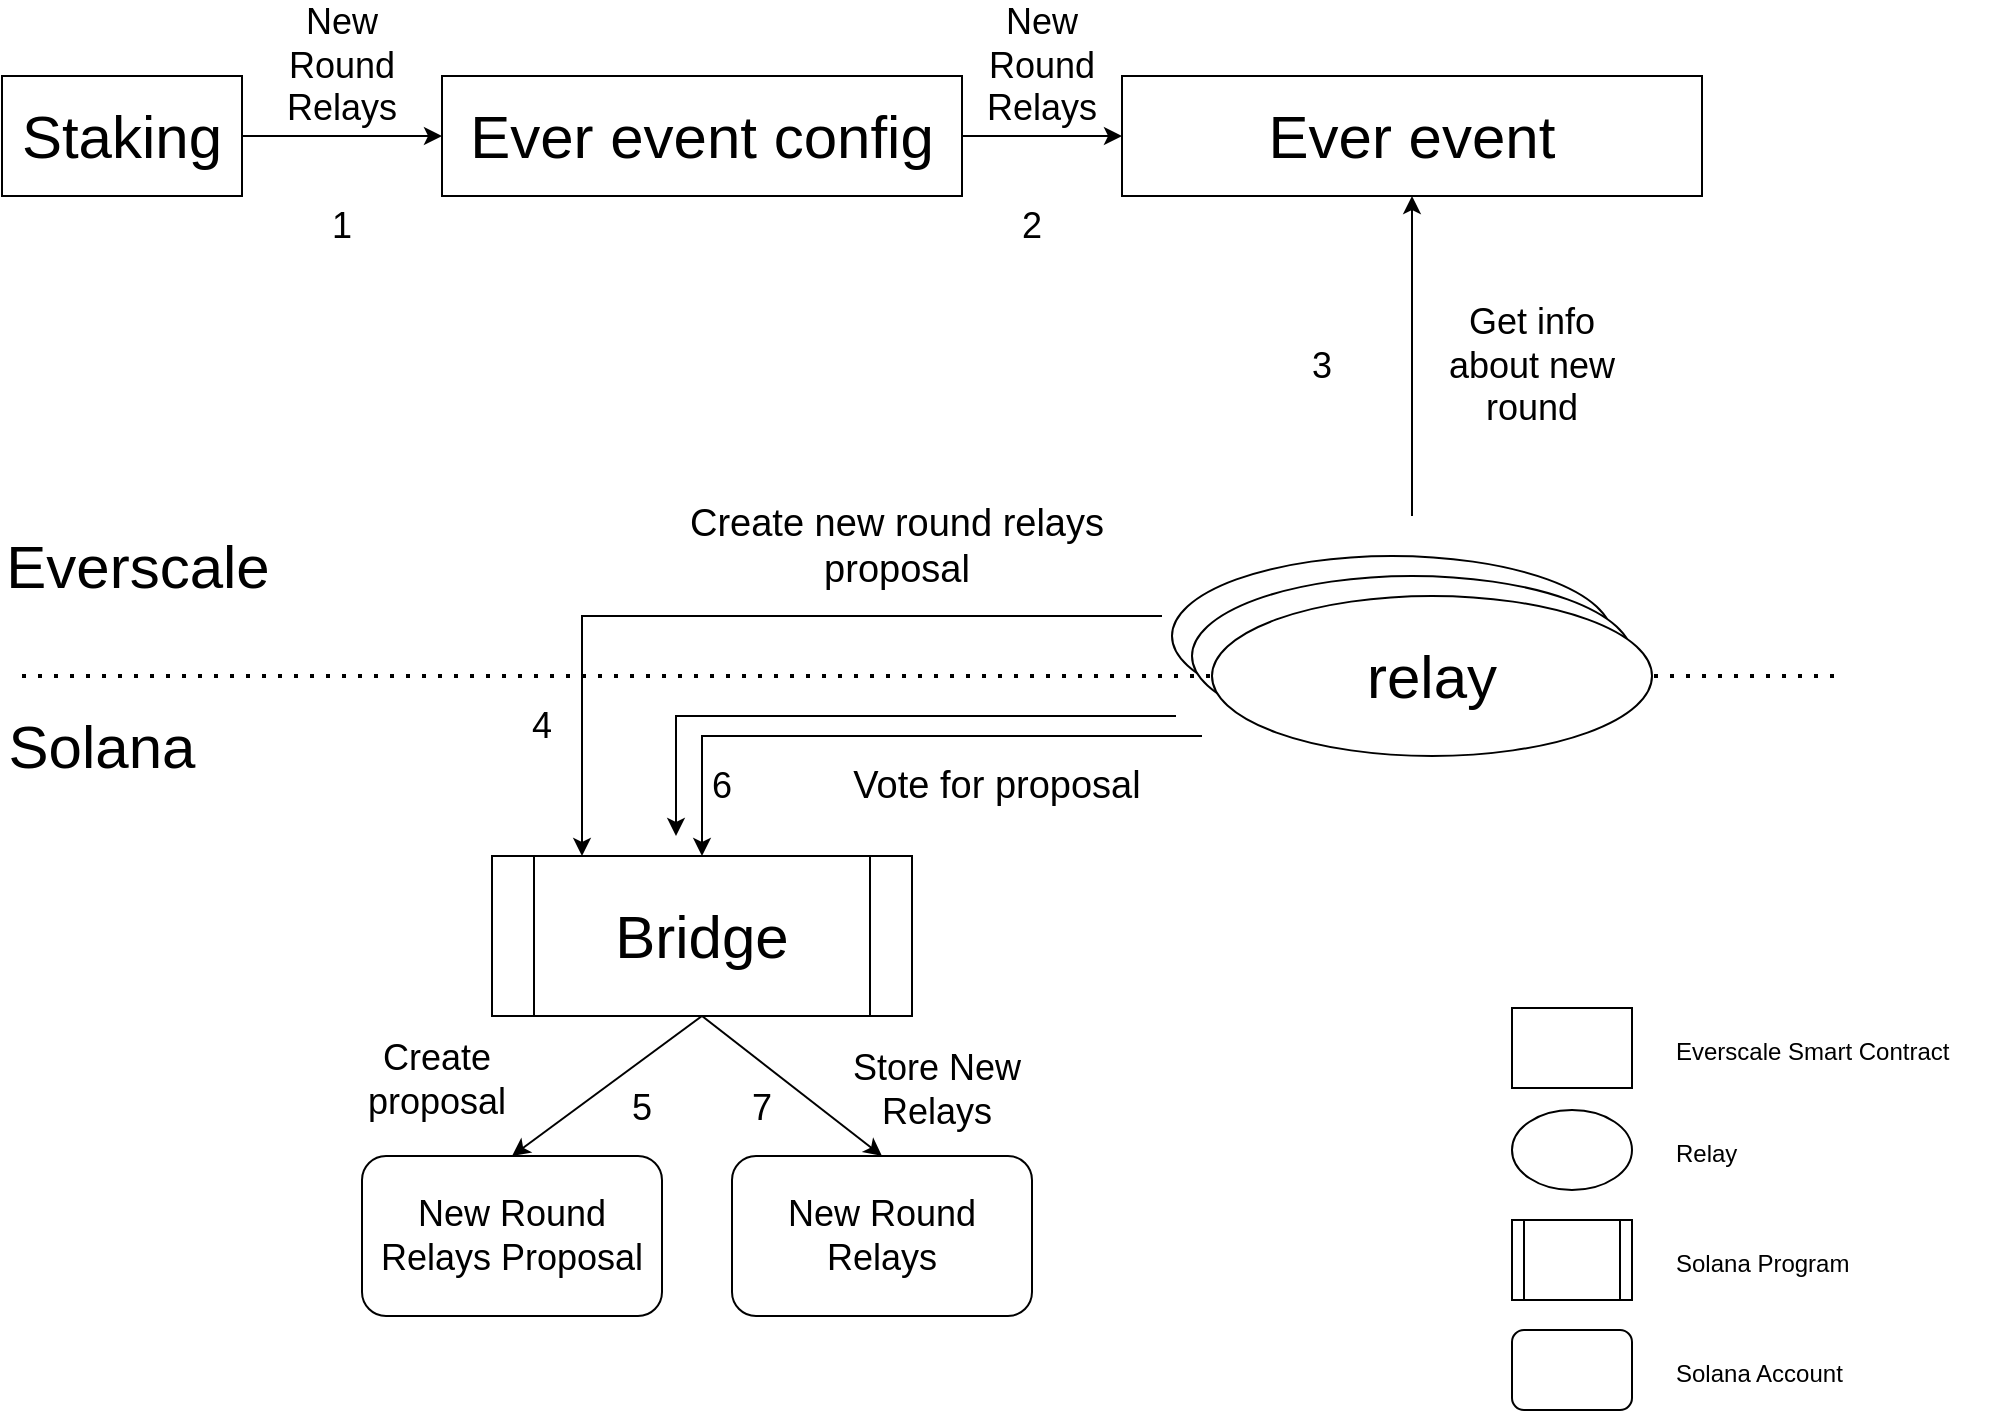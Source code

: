 <mxfile version="16.5.1" type="device"><diagram id="p4Zf-6ZJ4P1mr38LxFGu" name="Page-1"><mxGraphModel dx="1186" dy="875" grid="1" gridSize="10" guides="1" tooltips="1" connect="1" arrows="1" fold="1" page="1" pageScale="1" pageWidth="1169" pageHeight="827" math="0" shadow="0"><root><mxCell id="0"/><mxCell id="1" parent="0"/><mxCell id="WYdLwcnOIROpI5cExHVf-1" value="&lt;font style=&quot;font-size: 30px&quot;&gt;Bridge&lt;/font&gt;" style="shape=process;whiteSpace=wrap;html=1;backgroundOutline=1;" parent="1" vertex="1"><mxGeometry x="405" y="490" width="210" height="80" as="geometry"/></mxCell><mxCell id="WYdLwcnOIROpI5cExHVf-5" style="edgeStyle=orthogonalEdgeStyle;rounded=0;orthogonalLoop=1;jettySize=auto;html=1;entryX=0;entryY=0.5;entryDx=0;entryDy=0;fontSize=30;" parent="1" source="WYdLwcnOIROpI5cExHVf-2" target="WYdLwcnOIROpI5cExHVf-4" edge="1"><mxGeometry relative="1" as="geometry"/></mxCell><mxCell id="WYdLwcnOIROpI5cExHVf-2" value="Staking" style="rounded=0;whiteSpace=wrap;html=1;fontSize=30;" parent="1" vertex="1"><mxGeometry x="160" y="100" width="120" height="60" as="geometry"/></mxCell><mxCell id="WYdLwcnOIROpI5cExHVf-3" value="Ever event" style="rounded=0;whiteSpace=wrap;html=1;fontSize=30;" parent="1" vertex="1"><mxGeometry x="720" y="100" width="290" height="60" as="geometry"/></mxCell><mxCell id="WYdLwcnOIROpI5cExHVf-6" style="edgeStyle=orthogonalEdgeStyle;rounded=0;orthogonalLoop=1;jettySize=auto;html=1;entryX=0;entryY=0.5;entryDx=0;entryDy=0;fontSize=30;" parent="1" source="WYdLwcnOIROpI5cExHVf-4" target="WYdLwcnOIROpI5cExHVf-3" edge="1"><mxGeometry relative="1" as="geometry"/></mxCell><mxCell id="WYdLwcnOIROpI5cExHVf-4" value="Ever event config" style="rounded=0;whiteSpace=wrap;html=1;fontSize=30;" parent="1" vertex="1"><mxGeometry x="380" y="100" width="260" height="60" as="geometry"/></mxCell><mxCell id="WYdLwcnOIROpI5cExHVf-7" value="relay" style="ellipse;whiteSpace=wrap;html=1;fontSize=30;" parent="1" vertex="1"><mxGeometry x="745" y="340" width="220" height="80" as="geometry"/></mxCell><mxCell id="WYdLwcnOIROpI5cExHVf-9" value="relay" style="ellipse;whiteSpace=wrap;html=1;fontSize=30;" parent="1" vertex="1"><mxGeometry x="755" y="350" width="220" height="80" as="geometry"/></mxCell><mxCell id="WYdLwcnOIROpI5cExHVf-12" style="edgeStyle=orthogonalEdgeStyle;rounded=0;orthogonalLoop=1;jettySize=auto;html=1;fontSize=30;" parent="1" target="WYdLwcnOIROpI5cExHVf-1" edge="1"><mxGeometry relative="1" as="geometry"><mxPoint x="740" y="370" as="sourcePoint"/><Array as="points"><mxPoint x="450" y="370"/></Array></mxGeometry></mxCell><mxCell id="WYdLwcnOIROpI5cExHVf-13" value="" style="endArrow=none;dashed=1;html=1;dashPattern=1 3;strokeWidth=2;rounded=0;fontSize=30;" parent="1" edge="1"><mxGeometry width="50" height="50" relative="1" as="geometry"><mxPoint x="170" y="400" as="sourcePoint"/><mxPoint x="1080" y="400" as="targetPoint"/></mxGeometry></mxCell><mxCell id="WYdLwcnOIROpI5cExHVf-14" value="Everscale" style="text;html=1;strokeColor=none;fillColor=none;align=center;verticalAlign=middle;whiteSpace=wrap;rounded=0;fontSize=30;" parent="1" vertex="1"><mxGeometry x="198" y="330" width="60" height="30" as="geometry"/></mxCell><mxCell id="WYdLwcnOIROpI5cExHVf-15" value="Solana" style="text;html=1;strokeColor=none;fillColor=none;align=center;verticalAlign=middle;whiteSpace=wrap;rounded=0;fontSize=30;" parent="1" vertex="1"><mxGeometry x="180" y="420" width="60" height="30" as="geometry"/></mxCell><mxCell id="oa0U2oKngVd9bmhpm7UK-1" value="&lt;font style=&quot;font-size: 18px&quot;&gt;New Round Relays&lt;/font&gt;" style="text;html=1;strokeColor=none;fillColor=none;align=center;verticalAlign=middle;whiteSpace=wrap;rounded=0;" parent="1" vertex="1"><mxGeometry x="300" y="80" width="60" height="30" as="geometry"/></mxCell><mxCell id="oa0U2oKngVd9bmhpm7UK-2" value="" style="endArrow=classic;html=1;rounded=0;entryX=0.5;entryY=1;entryDx=0;entryDy=0;" parent="1" target="WYdLwcnOIROpI5cExHVf-3" edge="1"><mxGeometry width="50" height="50" relative="1" as="geometry"><mxPoint x="865" y="320" as="sourcePoint"/><mxPoint x="865" y="250" as="targetPoint"/></mxGeometry></mxCell><mxCell id="oa0U2oKngVd9bmhpm7UK-3" value="&lt;font style=&quot;font-size: 18px&quot;&gt;New Round Relays&lt;/font&gt;" style="text;html=1;strokeColor=none;fillColor=none;align=center;verticalAlign=middle;whiteSpace=wrap;rounded=0;" parent="1" vertex="1"><mxGeometry x="650" y="80" width="60" height="30" as="geometry"/></mxCell><mxCell id="oa0U2oKngVd9bmhpm7UK-4" value="&lt;span style=&quot;font-size: 18px&quot;&gt;Get info about new round&lt;br&gt;&lt;/span&gt;" style="text;html=1;strokeColor=none;fillColor=none;align=center;verticalAlign=middle;whiteSpace=wrap;rounded=0;" parent="1" vertex="1"><mxGeometry x="880" y="230" width="90" height="30" as="geometry"/></mxCell><mxCell id="3_RxnsD9wbiFGTjl2u51-2" value="&lt;span style=&quot;font-size: 19px&quot;&gt;Create new round relays proposal&lt;/span&gt;" style="text;html=1;strokeColor=none;fillColor=none;align=center;verticalAlign=middle;whiteSpace=wrap;rounded=0;" parent="1" vertex="1"><mxGeometry x="500" y="320" width="215" height="30" as="geometry"/></mxCell><mxCell id="3_RxnsD9wbiFGTjl2u51-4" value="New Round Relays" style="rounded=1;whiteSpace=wrap;html=1;fontSize=18;strokeWidth=1;" parent="1" vertex="1"><mxGeometry x="525" y="640" width="150" height="80" as="geometry"/></mxCell><mxCell id="3_RxnsD9wbiFGTjl2u51-5" value="" style="endArrow=classic;html=1;rounded=0;fontSize=18;exitX=0.5;exitY=1;exitDx=0;exitDy=0;entryX=0.5;entryY=0;entryDx=0;entryDy=0;" parent="1" source="WYdLwcnOIROpI5cExHVf-1" target="3_RxnsD9wbiFGTjl2u51-4" edge="1"><mxGeometry width="50" height="50" relative="1" as="geometry"><mxPoint x="500" y="630" as="sourcePoint"/><mxPoint x="550" y="580" as="targetPoint"/></mxGeometry></mxCell><mxCell id="3_RxnsD9wbiFGTjl2u51-6" value="&lt;font style=&quot;font-size: 18px&quot;&gt;Store New Relays&lt;/font&gt;" style="text;html=1;strokeColor=none;fillColor=none;align=center;verticalAlign=middle;whiteSpace=wrap;rounded=0;" parent="1" vertex="1"><mxGeometry x="580" y="592" width="95" height="30" as="geometry"/></mxCell><mxCell id="3_RxnsD9wbiFGTjl2u51-7" value="" style="rounded=0;whiteSpace=wrap;html=1;fontSize=18;strokeWidth=1;" parent="1" vertex="1"><mxGeometry x="915" y="566" width="60" height="40" as="geometry"/></mxCell><mxCell id="3_RxnsD9wbiFGTjl2u51-8" value="" style="rounded=1;whiteSpace=wrap;html=1;fontSize=18;strokeWidth=1;" parent="1" vertex="1"><mxGeometry x="915" y="727" width="60" height="40" as="geometry"/></mxCell><mxCell id="3_RxnsD9wbiFGTjl2u51-9" value="" style="ellipse;whiteSpace=wrap;html=1;fontSize=18;strokeWidth=1;" parent="1" vertex="1"><mxGeometry x="915" y="617" width="60" height="40" as="geometry"/></mxCell><mxCell id="3_RxnsD9wbiFGTjl2u51-10" value="" style="shape=process;whiteSpace=wrap;html=1;backgroundOutline=1;fontSize=18;strokeWidth=1;" parent="1" vertex="1"><mxGeometry x="915" y="672" width="60" height="40" as="geometry"/></mxCell><mxCell id="3_RxnsD9wbiFGTjl2u51-11" value="&lt;font style=&quot;font-size: 12px&quot;&gt;Everscale Smart Contract&lt;/font&gt;" style="text;html=1;strokeColor=none;fillColor=none;align=left;verticalAlign=middle;whiteSpace=wrap;rounded=0;fontSize=18;" parent="1" vertex="1"><mxGeometry x="995" y="571" width="165" height="30" as="geometry"/></mxCell><mxCell id="3_RxnsD9wbiFGTjl2u51-12" value="&lt;font style=&quot;font-size: 12px&quot;&gt;Relay&lt;/font&gt;" style="text;html=1;strokeColor=none;fillColor=none;align=left;verticalAlign=middle;whiteSpace=wrap;rounded=0;fontSize=18;" parent="1" vertex="1"><mxGeometry x="995" y="622" width="165" height="30" as="geometry"/></mxCell><mxCell id="3_RxnsD9wbiFGTjl2u51-13" value="&lt;font style=&quot;font-size: 12px&quot;&gt;Solana Program&lt;/font&gt;" style="text;html=1;strokeColor=none;fillColor=none;align=left;verticalAlign=middle;whiteSpace=wrap;rounded=0;fontSize=18;" parent="1" vertex="1"><mxGeometry x="995" y="677" width="165" height="30" as="geometry"/></mxCell><mxCell id="3_RxnsD9wbiFGTjl2u51-14" value="&lt;font style=&quot;font-size: 12px&quot;&gt;Solana Account&lt;/font&gt;" style="text;html=1;strokeColor=none;fillColor=none;align=left;verticalAlign=middle;whiteSpace=wrap;rounded=0;fontSize=18;" parent="1" vertex="1"><mxGeometry x="995" y="732" width="165" height="30" as="geometry"/></mxCell><mxCell id="WYdLwcnOIROpI5cExHVf-10" value="relay" style="ellipse;whiteSpace=wrap;html=1;fontSize=30;" parent="1" vertex="1"><mxGeometry x="765" y="360" width="220" height="80" as="geometry"/></mxCell><mxCell id="ya7J_i_sCITx6JWSfIqn-1" value="&lt;font style=&quot;font-size: 18px&quot;&gt;1&lt;/font&gt;" style="text;html=1;strokeColor=none;fillColor=none;align=center;verticalAlign=middle;whiteSpace=wrap;rounded=0;" parent="1" vertex="1"><mxGeometry x="300" y="160" width="60" height="30" as="geometry"/></mxCell><mxCell id="ya7J_i_sCITx6JWSfIqn-2" value="&lt;font style=&quot;font-size: 18px&quot;&gt;2&lt;/font&gt;" style="text;html=1;strokeColor=none;fillColor=none;align=center;verticalAlign=middle;whiteSpace=wrap;rounded=0;" parent="1" vertex="1"><mxGeometry x="645" y="160" width="60" height="30" as="geometry"/></mxCell><mxCell id="ya7J_i_sCITx6JWSfIqn-3" value="&lt;font style=&quot;font-size: 18px&quot;&gt;3&lt;/font&gt;" style="text;html=1;strokeColor=none;fillColor=none;align=center;verticalAlign=middle;whiteSpace=wrap;rounded=0;" parent="1" vertex="1"><mxGeometry x="790" y="230" width="60" height="30" as="geometry"/></mxCell><mxCell id="ya7J_i_sCITx6JWSfIqn-4" value="&lt;font style=&quot;font-size: 18px&quot;&gt;4&lt;/font&gt;" style="text;html=1;strokeColor=none;fillColor=none;align=center;verticalAlign=middle;whiteSpace=wrap;rounded=0;" parent="1" vertex="1"><mxGeometry x="400" y="410" width="60" height="30" as="geometry"/></mxCell><mxCell id="ya7J_i_sCITx6JWSfIqn-5" value="&lt;font style=&quot;font-size: 18px&quot;&gt;7&lt;/font&gt;" style="text;html=1;strokeColor=none;fillColor=none;align=center;verticalAlign=middle;whiteSpace=wrap;rounded=0;" parent="1" vertex="1"><mxGeometry x="510" y="601" width="60" height="30" as="geometry"/></mxCell><mxCell id="oe4K9s2HnRTk8l46b2tz-1" value="New Round &lt;br&gt;Relays Proposal" style="rounded=1;whiteSpace=wrap;html=1;fontSize=18;strokeWidth=1;" parent="1" vertex="1"><mxGeometry x="340" y="640" width="150" height="80" as="geometry"/></mxCell><mxCell id="oe4K9s2HnRTk8l46b2tz-2" value="&lt;font style=&quot;font-size: 18px&quot;&gt;Create proposal&lt;/font&gt;" style="text;html=1;strokeColor=none;fillColor=none;align=center;verticalAlign=middle;whiteSpace=wrap;rounded=0;" parent="1" vertex="1"><mxGeometry x="330" y="587" width="95" height="30" as="geometry"/></mxCell><mxCell id="oe4K9s2HnRTk8l46b2tz-3" value="&lt;font style=&quot;font-size: 18px&quot;&gt;5&lt;/font&gt;" style="text;html=1;strokeColor=none;fillColor=none;align=center;verticalAlign=middle;whiteSpace=wrap;rounded=0;" parent="1" vertex="1"><mxGeometry x="450" y="601" width="60" height="30" as="geometry"/></mxCell><mxCell id="oe4K9s2HnRTk8l46b2tz-4" value="" style="endArrow=classic;html=1;rounded=0;fontSize=18;entryX=0.5;entryY=0;entryDx=0;entryDy=0;exitX=0.5;exitY=1;exitDx=0;exitDy=0;" parent="1" source="WYdLwcnOIROpI5cExHVf-1" target="oe4K9s2HnRTk8l46b2tz-1" edge="1"><mxGeometry width="50" height="50" relative="1" as="geometry"><mxPoint x="500" y="580" as="sourcePoint"/><mxPoint x="610" y="650" as="targetPoint"/></mxGeometry></mxCell><mxCell id="TUxHPc87GAB64sCYdEy3-1" style="edgeStyle=orthogonalEdgeStyle;rounded=0;orthogonalLoop=1;jettySize=auto;html=1;fontSize=30;" edge="1" parent="1"><mxGeometry relative="1" as="geometry"><mxPoint x="760" y="430" as="sourcePoint"/><Array as="points"><mxPoint x="510" y="430"/><mxPoint x="510" y="490"/></Array><mxPoint x="510" y="490" as="targetPoint"/></mxGeometry></mxCell><mxCell id="TUxHPc87GAB64sCYdEy3-2" style="edgeStyle=orthogonalEdgeStyle;rounded=0;orthogonalLoop=1;jettySize=auto;html=1;fontSize=30;" edge="1" parent="1"><mxGeometry relative="1" as="geometry"><mxPoint x="747" y="420" as="sourcePoint"/><Array as="points"><mxPoint x="497" y="420"/><mxPoint x="497" y="480"/></Array><mxPoint x="497" y="480" as="targetPoint"/></mxGeometry></mxCell><mxCell id="TUxHPc87GAB64sCYdEy3-3" value="&lt;span style=&quot;font-size: 19px&quot;&gt;Vote for proposal&lt;/span&gt;" style="text;html=1;strokeColor=none;fillColor=none;align=center;verticalAlign=middle;whiteSpace=wrap;rounded=0;" vertex="1" parent="1"><mxGeometry x="550" y="440" width="215" height="30" as="geometry"/></mxCell><mxCell id="TUxHPc87GAB64sCYdEy3-4" value="&lt;font style=&quot;font-size: 18px&quot;&gt;6&lt;/font&gt;" style="text;html=1;strokeColor=none;fillColor=none;align=center;verticalAlign=middle;whiteSpace=wrap;rounded=0;" vertex="1" parent="1"><mxGeometry x="490" y="440" width="60" height="30" as="geometry"/></mxCell></root></mxGraphModel></diagram></mxfile>